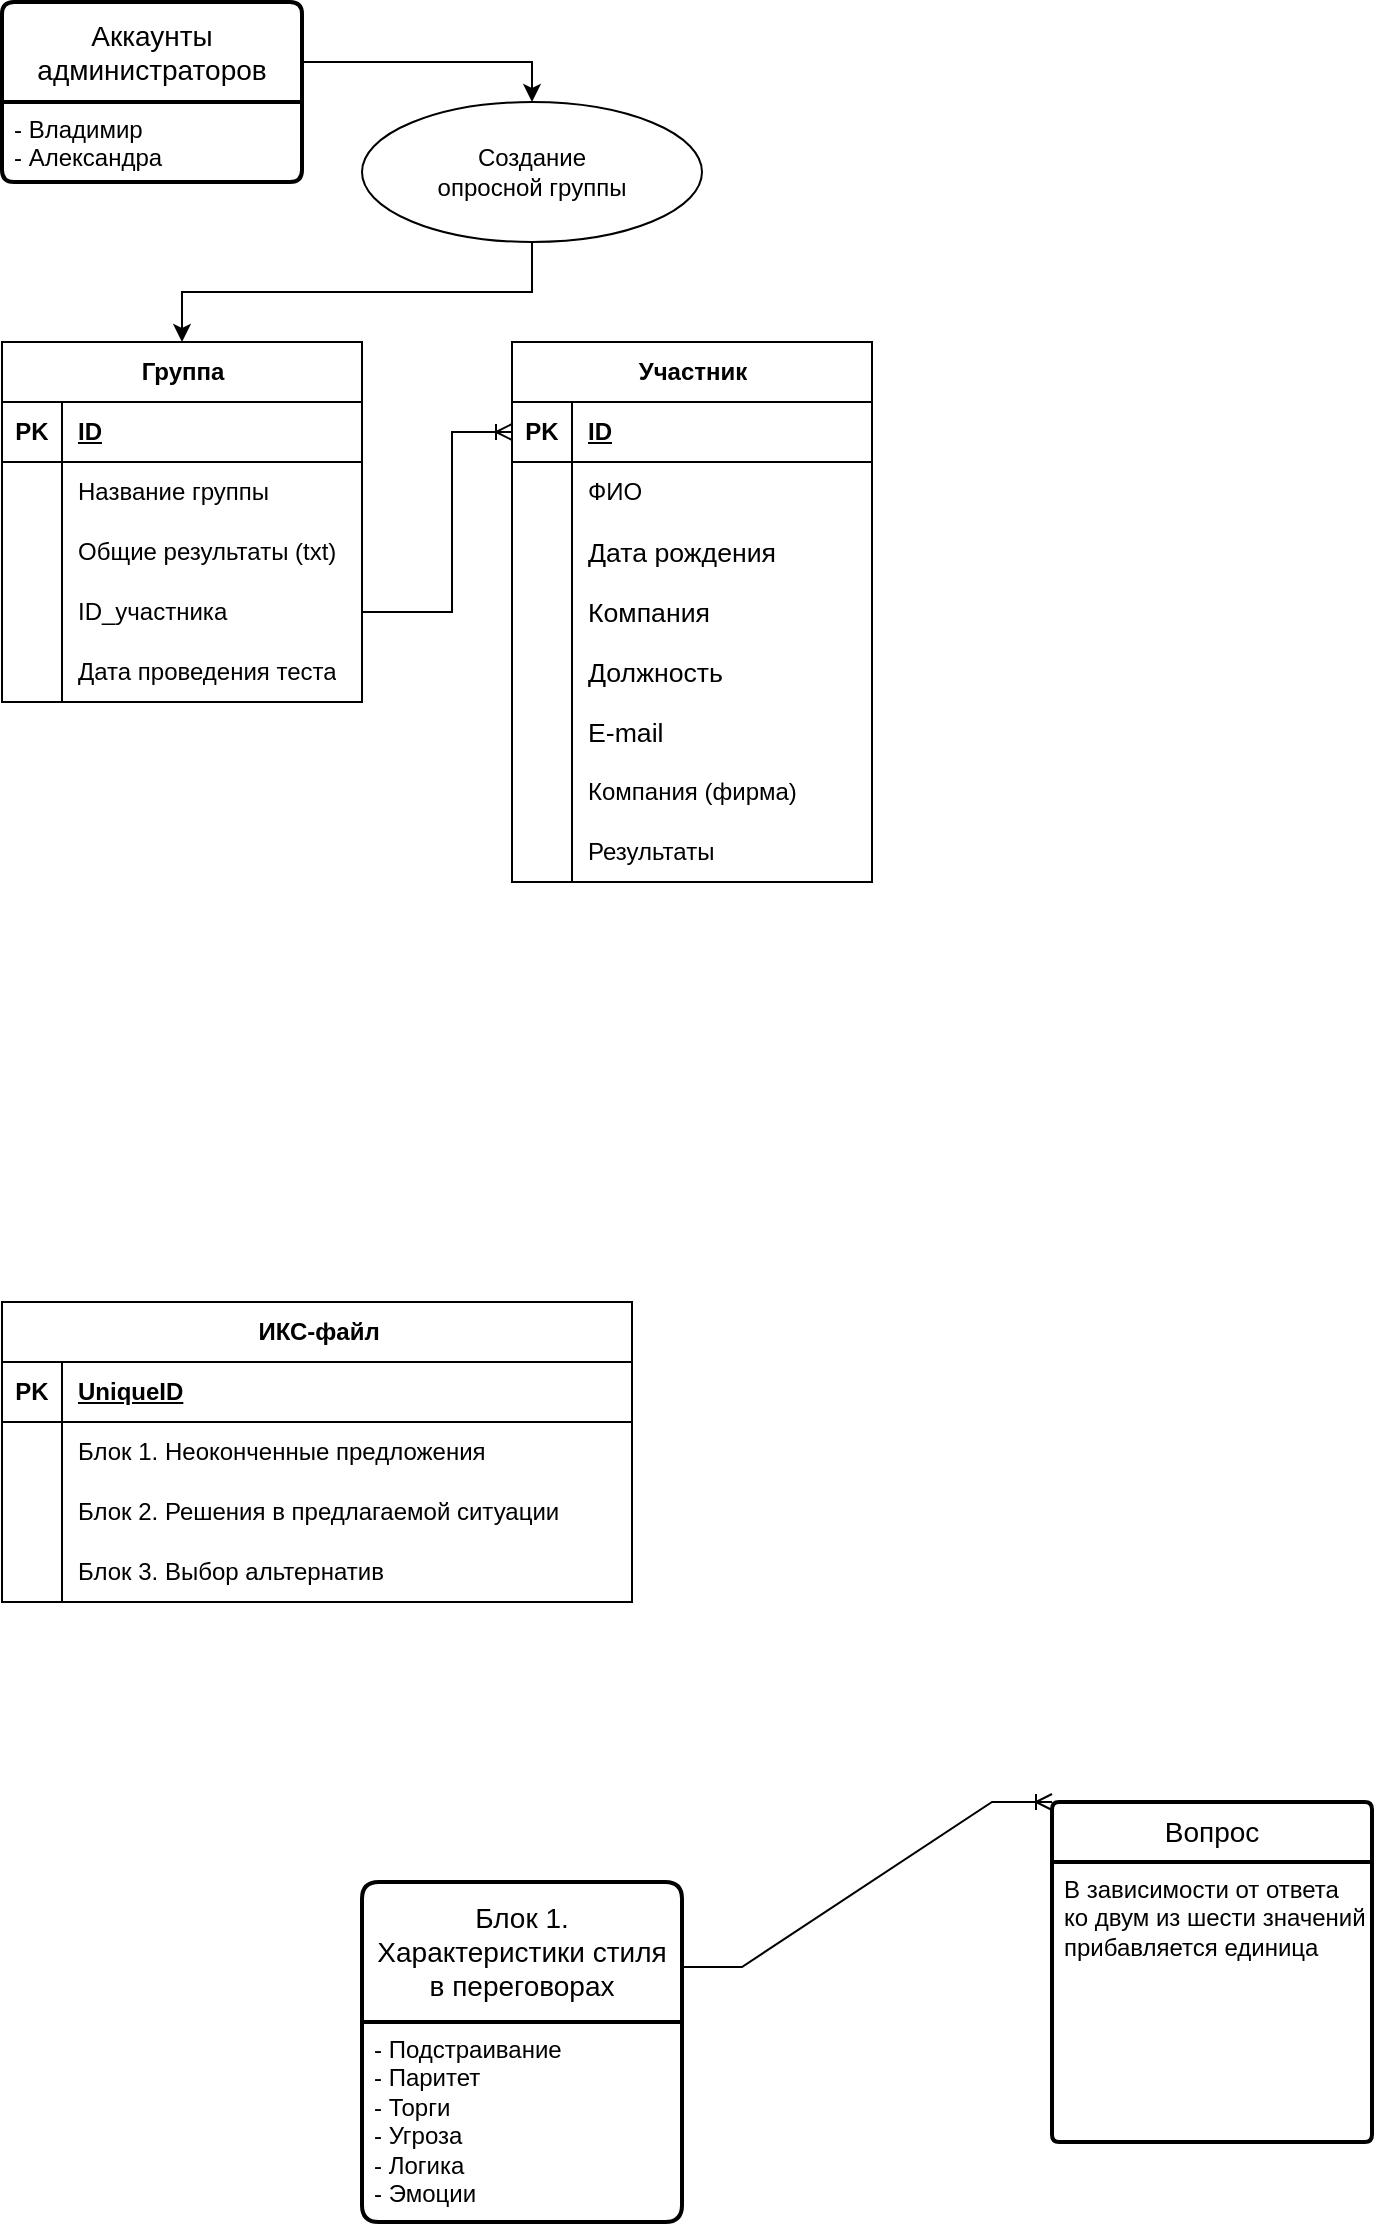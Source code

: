 <mxfile version="24.2.5" type="github">
  <diagram name="Страница — 1" id="jMd7XnvH8LQQWngnc8pW">
    <mxGraphModel dx="977" dy="887" grid="1" gridSize="10" guides="1" tooltips="1" connect="1" arrows="1" fold="1" page="1" pageScale="1" pageWidth="827" pageHeight="1169" math="0" shadow="0">
      <root>
        <mxCell id="0" />
        <mxCell id="1" parent="0" />
        <mxCell id="8nZUkpjNU0nt2u1MXgrm-9" value="Аккаунты администраторов" style="swimlane;childLayout=stackLayout;horizontal=1;startSize=50;horizontalStack=0;rounded=1;fontSize=14;fontStyle=0;strokeWidth=2;resizeParent=0;resizeLast=1;shadow=0;dashed=0;align=center;arcSize=4;whiteSpace=wrap;html=1;" vertex="1" parent="1">
          <mxGeometry x="45" y="50" width="150" height="90" as="geometry" />
        </mxCell>
        <mxCell id="8nZUkpjNU0nt2u1MXgrm-10" value="- Владимир&lt;div&gt;- Александра&lt;/div&gt;" style="align=left;strokeColor=none;fillColor=none;spacingLeft=4;fontSize=12;verticalAlign=top;resizable=0;rotatable=0;part=1;html=1;" vertex="1" parent="8nZUkpjNU0nt2u1MXgrm-9">
          <mxGeometry y="50" width="150" height="40" as="geometry" />
        </mxCell>
        <mxCell id="8nZUkpjNU0nt2u1MXgrm-11" value="Группа" style="shape=table;startSize=30;container=1;collapsible=1;childLayout=tableLayout;fixedRows=1;rowLines=0;fontStyle=1;align=center;resizeLast=1;html=1;" vertex="1" parent="1">
          <mxGeometry x="45" y="220" width="180" height="180" as="geometry" />
        </mxCell>
        <mxCell id="8nZUkpjNU0nt2u1MXgrm-12" value="" style="shape=tableRow;horizontal=0;startSize=0;swimlaneHead=0;swimlaneBody=0;fillColor=none;collapsible=0;dropTarget=0;points=[[0,0.5],[1,0.5]];portConstraint=eastwest;top=0;left=0;right=0;bottom=1;" vertex="1" parent="8nZUkpjNU0nt2u1MXgrm-11">
          <mxGeometry y="30" width="180" height="30" as="geometry" />
        </mxCell>
        <mxCell id="8nZUkpjNU0nt2u1MXgrm-13" value="PK" style="shape=partialRectangle;connectable=0;fillColor=none;top=0;left=0;bottom=0;right=0;fontStyle=1;overflow=hidden;whiteSpace=wrap;html=1;" vertex="1" parent="8nZUkpjNU0nt2u1MXgrm-12">
          <mxGeometry width="30" height="30" as="geometry">
            <mxRectangle width="30" height="30" as="alternateBounds" />
          </mxGeometry>
        </mxCell>
        <mxCell id="8nZUkpjNU0nt2u1MXgrm-14" value="ID" style="shape=partialRectangle;connectable=0;fillColor=none;top=0;left=0;bottom=0;right=0;align=left;spacingLeft=6;fontStyle=5;overflow=hidden;whiteSpace=wrap;html=1;" vertex="1" parent="8nZUkpjNU0nt2u1MXgrm-12">
          <mxGeometry x="30" width="150" height="30" as="geometry">
            <mxRectangle width="150" height="30" as="alternateBounds" />
          </mxGeometry>
        </mxCell>
        <mxCell id="8nZUkpjNU0nt2u1MXgrm-15" value="" style="shape=tableRow;horizontal=0;startSize=0;swimlaneHead=0;swimlaneBody=0;fillColor=none;collapsible=0;dropTarget=0;points=[[0,0.5],[1,0.5]];portConstraint=eastwest;top=0;left=0;right=0;bottom=0;" vertex="1" parent="8nZUkpjNU0nt2u1MXgrm-11">
          <mxGeometry y="60" width="180" height="30" as="geometry" />
        </mxCell>
        <mxCell id="8nZUkpjNU0nt2u1MXgrm-16" value="" style="shape=partialRectangle;connectable=0;fillColor=none;top=0;left=0;bottom=0;right=0;editable=1;overflow=hidden;whiteSpace=wrap;html=1;" vertex="1" parent="8nZUkpjNU0nt2u1MXgrm-15">
          <mxGeometry width="30" height="30" as="geometry">
            <mxRectangle width="30" height="30" as="alternateBounds" />
          </mxGeometry>
        </mxCell>
        <mxCell id="8nZUkpjNU0nt2u1MXgrm-17" value="Название группы" style="shape=partialRectangle;connectable=0;fillColor=none;top=0;left=0;bottom=0;right=0;align=left;spacingLeft=6;overflow=hidden;whiteSpace=wrap;html=1;" vertex="1" parent="8nZUkpjNU0nt2u1MXgrm-15">
          <mxGeometry x="30" width="150" height="30" as="geometry">
            <mxRectangle width="150" height="30" as="alternateBounds" />
          </mxGeometry>
        </mxCell>
        <mxCell id="8nZUkpjNU0nt2u1MXgrm-18" value="" style="shape=tableRow;horizontal=0;startSize=0;swimlaneHead=0;swimlaneBody=0;fillColor=none;collapsible=0;dropTarget=0;points=[[0,0.5],[1,0.5]];portConstraint=eastwest;top=0;left=0;right=0;bottom=0;" vertex="1" parent="8nZUkpjNU0nt2u1MXgrm-11">
          <mxGeometry y="90" width="180" height="30" as="geometry" />
        </mxCell>
        <mxCell id="8nZUkpjNU0nt2u1MXgrm-19" value="" style="shape=partialRectangle;connectable=0;fillColor=none;top=0;left=0;bottom=0;right=0;editable=1;overflow=hidden;whiteSpace=wrap;html=1;" vertex="1" parent="8nZUkpjNU0nt2u1MXgrm-18">
          <mxGeometry width="30" height="30" as="geometry">
            <mxRectangle width="30" height="30" as="alternateBounds" />
          </mxGeometry>
        </mxCell>
        <mxCell id="8nZUkpjNU0nt2u1MXgrm-20" value="Общие результаты (txt)" style="shape=partialRectangle;connectable=0;fillColor=none;top=0;left=0;bottom=0;right=0;align=left;spacingLeft=6;overflow=hidden;whiteSpace=wrap;html=1;" vertex="1" parent="8nZUkpjNU0nt2u1MXgrm-18">
          <mxGeometry x="30" width="150" height="30" as="geometry">
            <mxRectangle width="150" height="30" as="alternateBounds" />
          </mxGeometry>
        </mxCell>
        <mxCell id="8nZUkpjNU0nt2u1MXgrm-21" value="" style="shape=tableRow;horizontal=0;startSize=0;swimlaneHead=0;swimlaneBody=0;fillColor=none;collapsible=0;dropTarget=0;points=[[0,0.5],[1,0.5]];portConstraint=eastwest;top=0;left=0;right=0;bottom=0;" vertex="1" parent="8nZUkpjNU0nt2u1MXgrm-11">
          <mxGeometry y="120" width="180" height="30" as="geometry" />
        </mxCell>
        <mxCell id="8nZUkpjNU0nt2u1MXgrm-22" value="" style="shape=partialRectangle;connectable=0;fillColor=none;top=0;left=0;bottom=0;right=0;editable=1;overflow=hidden;whiteSpace=wrap;html=1;" vertex="1" parent="8nZUkpjNU0nt2u1MXgrm-21">
          <mxGeometry width="30" height="30" as="geometry">
            <mxRectangle width="30" height="30" as="alternateBounds" />
          </mxGeometry>
        </mxCell>
        <mxCell id="8nZUkpjNU0nt2u1MXgrm-23" value="ID_участника" style="shape=partialRectangle;connectable=0;fillColor=none;top=0;left=0;bottom=0;right=0;align=left;spacingLeft=6;overflow=hidden;whiteSpace=wrap;html=1;" vertex="1" parent="8nZUkpjNU0nt2u1MXgrm-21">
          <mxGeometry x="30" width="150" height="30" as="geometry">
            <mxRectangle width="150" height="30" as="alternateBounds" />
          </mxGeometry>
        </mxCell>
        <mxCell id="8nZUkpjNU0nt2u1MXgrm-57" value="" style="shape=tableRow;horizontal=0;startSize=0;swimlaneHead=0;swimlaneBody=0;fillColor=none;collapsible=0;dropTarget=0;points=[[0,0.5],[1,0.5]];portConstraint=eastwest;top=0;left=0;right=0;bottom=0;" vertex="1" parent="8nZUkpjNU0nt2u1MXgrm-11">
          <mxGeometry y="150" width="180" height="30" as="geometry" />
        </mxCell>
        <mxCell id="8nZUkpjNU0nt2u1MXgrm-58" value="" style="shape=partialRectangle;connectable=0;fillColor=none;top=0;left=0;bottom=0;right=0;editable=1;overflow=hidden;whiteSpace=wrap;html=1;" vertex="1" parent="8nZUkpjNU0nt2u1MXgrm-57">
          <mxGeometry width="30" height="30" as="geometry">
            <mxRectangle width="30" height="30" as="alternateBounds" />
          </mxGeometry>
        </mxCell>
        <mxCell id="8nZUkpjNU0nt2u1MXgrm-59" value="Дата проведения теста" style="shape=partialRectangle;connectable=0;fillColor=none;top=0;left=0;bottom=0;right=0;align=left;spacingLeft=6;overflow=hidden;whiteSpace=wrap;html=1;" vertex="1" parent="8nZUkpjNU0nt2u1MXgrm-57">
          <mxGeometry x="30" width="150" height="30" as="geometry">
            <mxRectangle width="150" height="30" as="alternateBounds" />
          </mxGeometry>
        </mxCell>
        <mxCell id="8nZUkpjNU0nt2u1MXgrm-37" value="Участник" style="shape=table;startSize=30;container=1;collapsible=1;childLayout=tableLayout;fixedRows=1;rowLines=0;fontStyle=1;align=center;resizeLast=1;html=1;" vertex="1" parent="1">
          <mxGeometry x="300" y="220" width="180" height="270" as="geometry" />
        </mxCell>
        <mxCell id="8nZUkpjNU0nt2u1MXgrm-38" value="" style="shape=tableRow;horizontal=0;startSize=0;swimlaneHead=0;swimlaneBody=0;fillColor=none;collapsible=0;dropTarget=0;points=[[0,0.5],[1,0.5]];portConstraint=eastwest;top=0;left=0;right=0;bottom=1;" vertex="1" parent="8nZUkpjNU0nt2u1MXgrm-37">
          <mxGeometry y="30" width="180" height="30" as="geometry" />
        </mxCell>
        <mxCell id="8nZUkpjNU0nt2u1MXgrm-39" value="PK" style="shape=partialRectangle;connectable=0;fillColor=none;top=0;left=0;bottom=0;right=0;fontStyle=1;overflow=hidden;whiteSpace=wrap;html=1;" vertex="1" parent="8nZUkpjNU0nt2u1MXgrm-38">
          <mxGeometry width="30" height="30" as="geometry">
            <mxRectangle width="30" height="30" as="alternateBounds" />
          </mxGeometry>
        </mxCell>
        <mxCell id="8nZUkpjNU0nt2u1MXgrm-40" value="ID" style="shape=partialRectangle;connectable=0;fillColor=none;top=0;left=0;bottom=0;right=0;align=left;spacingLeft=6;fontStyle=5;overflow=hidden;whiteSpace=wrap;html=1;" vertex="1" parent="8nZUkpjNU0nt2u1MXgrm-38">
          <mxGeometry x="30" width="150" height="30" as="geometry">
            <mxRectangle width="150" height="30" as="alternateBounds" />
          </mxGeometry>
        </mxCell>
        <mxCell id="8nZUkpjNU0nt2u1MXgrm-41" value="" style="shape=tableRow;horizontal=0;startSize=0;swimlaneHead=0;swimlaneBody=0;fillColor=none;collapsible=0;dropTarget=0;points=[[0,0.5],[1,0.5]];portConstraint=eastwest;top=0;left=0;right=0;bottom=0;" vertex="1" parent="8nZUkpjNU0nt2u1MXgrm-37">
          <mxGeometry y="60" width="180" height="30" as="geometry" />
        </mxCell>
        <mxCell id="8nZUkpjNU0nt2u1MXgrm-42" value="" style="shape=partialRectangle;connectable=0;fillColor=none;top=0;left=0;bottom=0;right=0;editable=1;overflow=hidden;whiteSpace=wrap;html=1;" vertex="1" parent="8nZUkpjNU0nt2u1MXgrm-41">
          <mxGeometry width="30" height="30" as="geometry">
            <mxRectangle width="30" height="30" as="alternateBounds" />
          </mxGeometry>
        </mxCell>
        <mxCell id="8nZUkpjNU0nt2u1MXgrm-43" value="ФИО" style="shape=partialRectangle;connectable=0;fillColor=none;top=0;left=0;bottom=0;right=0;align=left;spacingLeft=6;overflow=hidden;whiteSpace=wrap;html=1;" vertex="1" parent="8nZUkpjNU0nt2u1MXgrm-41">
          <mxGeometry x="30" width="150" height="30" as="geometry">
            <mxRectangle width="150" height="30" as="alternateBounds" />
          </mxGeometry>
        </mxCell>
        <mxCell id="8nZUkpjNU0nt2u1MXgrm-44" value="" style="shape=tableRow;horizontal=0;startSize=0;swimlaneHead=0;swimlaneBody=0;fillColor=none;collapsible=0;dropTarget=0;points=[[0,0.5],[1,0.5]];portConstraint=eastwest;top=0;left=0;right=0;bottom=0;" vertex="1" parent="8nZUkpjNU0nt2u1MXgrm-37">
          <mxGeometry y="90" width="180" height="30" as="geometry" />
        </mxCell>
        <mxCell id="8nZUkpjNU0nt2u1MXgrm-45" value="" style="shape=partialRectangle;connectable=0;fillColor=none;top=0;left=0;bottom=0;right=0;editable=1;overflow=hidden;whiteSpace=wrap;html=1;" vertex="1" parent="8nZUkpjNU0nt2u1MXgrm-44">
          <mxGeometry width="30" height="30" as="geometry">
            <mxRectangle width="30" height="30" as="alternateBounds" />
          </mxGeometry>
        </mxCell>
        <mxCell id="8nZUkpjNU0nt2u1MXgrm-46" value="&lt;span style=&quot;font-size: 10pt; font-family: Arial, sans-serif;&quot;&gt;Дата рождения&lt;/span&gt;" style="shape=partialRectangle;connectable=0;fillColor=none;top=0;left=0;bottom=0;right=0;align=left;spacingLeft=6;overflow=hidden;whiteSpace=wrap;html=1;" vertex="1" parent="8nZUkpjNU0nt2u1MXgrm-44">
          <mxGeometry x="30" width="150" height="30" as="geometry">
            <mxRectangle width="150" height="30" as="alternateBounds" />
          </mxGeometry>
        </mxCell>
        <mxCell id="8nZUkpjNU0nt2u1MXgrm-47" value="" style="shape=tableRow;horizontal=0;startSize=0;swimlaneHead=0;swimlaneBody=0;fillColor=none;collapsible=0;dropTarget=0;points=[[0,0.5],[1,0.5]];portConstraint=eastwest;top=0;left=0;right=0;bottom=0;" vertex="1" parent="8nZUkpjNU0nt2u1MXgrm-37">
          <mxGeometry y="120" width="180" height="30" as="geometry" />
        </mxCell>
        <mxCell id="8nZUkpjNU0nt2u1MXgrm-48" value="" style="shape=partialRectangle;connectable=0;fillColor=none;top=0;left=0;bottom=0;right=0;editable=1;overflow=hidden;whiteSpace=wrap;html=1;" vertex="1" parent="8nZUkpjNU0nt2u1MXgrm-47">
          <mxGeometry width="30" height="30" as="geometry">
            <mxRectangle width="30" height="30" as="alternateBounds" />
          </mxGeometry>
        </mxCell>
        <mxCell id="8nZUkpjNU0nt2u1MXgrm-49" value="&lt;span style=&quot;font-size: 10pt; font-family: Arial, sans-serif;&quot;&gt;Компания&lt;/span&gt;" style="shape=partialRectangle;connectable=0;fillColor=none;top=0;left=0;bottom=0;right=0;align=left;spacingLeft=6;overflow=hidden;whiteSpace=wrap;html=1;" vertex="1" parent="8nZUkpjNU0nt2u1MXgrm-47">
          <mxGeometry x="30" width="150" height="30" as="geometry">
            <mxRectangle width="150" height="30" as="alternateBounds" />
          </mxGeometry>
        </mxCell>
        <mxCell id="8nZUkpjNU0nt2u1MXgrm-60" value="" style="shape=tableRow;horizontal=0;startSize=0;swimlaneHead=0;swimlaneBody=0;fillColor=none;collapsible=0;dropTarget=0;points=[[0,0.5],[1,0.5]];portConstraint=eastwest;top=0;left=0;right=0;bottom=0;" vertex="1" parent="8nZUkpjNU0nt2u1MXgrm-37">
          <mxGeometry y="150" width="180" height="30" as="geometry" />
        </mxCell>
        <mxCell id="8nZUkpjNU0nt2u1MXgrm-61" value="" style="shape=partialRectangle;connectable=0;fillColor=none;top=0;left=0;bottom=0;right=0;editable=1;overflow=hidden;whiteSpace=wrap;html=1;" vertex="1" parent="8nZUkpjNU0nt2u1MXgrm-60">
          <mxGeometry width="30" height="30" as="geometry">
            <mxRectangle width="30" height="30" as="alternateBounds" />
          </mxGeometry>
        </mxCell>
        <mxCell id="8nZUkpjNU0nt2u1MXgrm-62" value="&lt;span style=&quot;font-size: 10pt; font-family: Arial, sans-serif;&quot;&gt;Должность&amp;nbsp;&lt;/span&gt;" style="shape=partialRectangle;connectable=0;fillColor=none;top=0;left=0;bottom=0;right=0;align=left;spacingLeft=6;overflow=hidden;whiteSpace=wrap;html=1;" vertex="1" parent="8nZUkpjNU0nt2u1MXgrm-60">
          <mxGeometry x="30" width="150" height="30" as="geometry">
            <mxRectangle width="150" height="30" as="alternateBounds" />
          </mxGeometry>
        </mxCell>
        <mxCell id="8nZUkpjNU0nt2u1MXgrm-63" value="" style="shape=tableRow;horizontal=0;startSize=0;swimlaneHead=0;swimlaneBody=0;fillColor=none;collapsible=0;dropTarget=0;points=[[0,0.5],[1,0.5]];portConstraint=eastwest;top=0;left=0;right=0;bottom=0;" vertex="1" parent="8nZUkpjNU0nt2u1MXgrm-37">
          <mxGeometry y="180" width="180" height="30" as="geometry" />
        </mxCell>
        <mxCell id="8nZUkpjNU0nt2u1MXgrm-64" value="" style="shape=partialRectangle;connectable=0;fillColor=none;top=0;left=0;bottom=0;right=0;editable=1;overflow=hidden;whiteSpace=wrap;html=1;" vertex="1" parent="8nZUkpjNU0nt2u1MXgrm-63">
          <mxGeometry width="30" height="30" as="geometry">
            <mxRectangle width="30" height="30" as="alternateBounds" />
          </mxGeometry>
        </mxCell>
        <mxCell id="8nZUkpjNU0nt2u1MXgrm-65" value="&lt;span style=&quot;font-size: 10pt; font-family: Arial, sans-serif;&quot;&gt;E-mail&lt;/span&gt;" style="shape=partialRectangle;connectable=0;fillColor=none;top=0;left=0;bottom=0;right=0;align=left;spacingLeft=6;overflow=hidden;whiteSpace=wrap;html=1;" vertex="1" parent="8nZUkpjNU0nt2u1MXgrm-63">
          <mxGeometry x="30" width="150" height="30" as="geometry">
            <mxRectangle width="150" height="30" as="alternateBounds" />
          </mxGeometry>
        </mxCell>
        <mxCell id="8nZUkpjNU0nt2u1MXgrm-66" value="" style="shape=tableRow;horizontal=0;startSize=0;swimlaneHead=0;swimlaneBody=0;fillColor=none;collapsible=0;dropTarget=0;points=[[0,0.5],[1,0.5]];portConstraint=eastwest;top=0;left=0;right=0;bottom=0;" vertex="1" parent="8nZUkpjNU0nt2u1MXgrm-37">
          <mxGeometry y="210" width="180" height="30" as="geometry" />
        </mxCell>
        <mxCell id="8nZUkpjNU0nt2u1MXgrm-67" value="" style="shape=partialRectangle;connectable=0;fillColor=none;top=0;left=0;bottom=0;right=0;editable=1;overflow=hidden;whiteSpace=wrap;html=1;" vertex="1" parent="8nZUkpjNU0nt2u1MXgrm-66">
          <mxGeometry width="30" height="30" as="geometry">
            <mxRectangle width="30" height="30" as="alternateBounds" />
          </mxGeometry>
        </mxCell>
        <mxCell id="8nZUkpjNU0nt2u1MXgrm-68" value="Компания (фирма)" style="shape=partialRectangle;connectable=0;fillColor=none;top=0;left=0;bottom=0;right=0;align=left;spacingLeft=6;overflow=hidden;whiteSpace=wrap;html=1;" vertex="1" parent="8nZUkpjNU0nt2u1MXgrm-66">
          <mxGeometry x="30" width="150" height="30" as="geometry">
            <mxRectangle width="150" height="30" as="alternateBounds" />
          </mxGeometry>
        </mxCell>
        <mxCell id="8nZUkpjNU0nt2u1MXgrm-78" value="" style="shape=tableRow;horizontal=0;startSize=0;swimlaneHead=0;swimlaneBody=0;fillColor=none;collapsible=0;dropTarget=0;points=[[0,0.5],[1,0.5]];portConstraint=eastwest;top=0;left=0;right=0;bottom=0;" vertex="1" parent="8nZUkpjNU0nt2u1MXgrm-37">
          <mxGeometry y="240" width="180" height="30" as="geometry" />
        </mxCell>
        <mxCell id="8nZUkpjNU0nt2u1MXgrm-79" value="" style="shape=partialRectangle;connectable=0;fillColor=none;top=0;left=0;bottom=0;right=0;editable=1;overflow=hidden;whiteSpace=wrap;html=1;" vertex="1" parent="8nZUkpjNU0nt2u1MXgrm-78">
          <mxGeometry width="30" height="30" as="geometry">
            <mxRectangle width="30" height="30" as="alternateBounds" />
          </mxGeometry>
        </mxCell>
        <mxCell id="8nZUkpjNU0nt2u1MXgrm-80" value="Результаты" style="shape=partialRectangle;connectable=0;fillColor=none;top=0;left=0;bottom=0;right=0;align=left;spacingLeft=6;overflow=hidden;whiteSpace=wrap;html=1;" vertex="1" parent="8nZUkpjNU0nt2u1MXgrm-78">
          <mxGeometry x="30" width="150" height="30" as="geometry">
            <mxRectangle width="150" height="30" as="alternateBounds" />
          </mxGeometry>
        </mxCell>
        <mxCell id="8nZUkpjNU0nt2u1MXgrm-51" value="Блок 1.&lt;div&gt;Характеристики стиля&lt;/div&gt;&lt;div&gt;в переговорах&lt;/div&gt;" style="swimlane;childLayout=stackLayout;horizontal=1;startSize=70;horizontalStack=0;rounded=1;fontSize=14;fontStyle=0;strokeWidth=2;resizeParent=0;resizeLast=1;shadow=0;dashed=0;align=center;arcSize=4;whiteSpace=wrap;html=1;" vertex="1" parent="1">
          <mxGeometry x="225" y="990" width="160" height="170" as="geometry" />
        </mxCell>
        <mxCell id="8nZUkpjNU0nt2u1MXgrm-52" value="- Подстраивание&lt;div&gt;- Паритет&lt;/div&gt;&lt;div&gt;- Торги&lt;/div&gt;&lt;div&gt;- Угроза&lt;/div&gt;&lt;div&gt;- Логика&lt;/div&gt;&lt;div&gt;- Эмоции&lt;/div&gt;" style="align=left;strokeColor=none;fillColor=none;spacingLeft=4;fontSize=12;verticalAlign=top;resizable=0;rotatable=0;part=1;html=1;" vertex="1" parent="8nZUkpjNU0nt2u1MXgrm-51">
          <mxGeometry y="70" width="160" height="100" as="geometry" />
        </mxCell>
        <mxCell id="8nZUkpjNU0nt2u1MXgrm-54" value="" style="edgeStyle=entityRelationEdgeStyle;fontSize=12;html=1;endArrow=ERoneToMany;rounded=0;exitX=1;exitY=0.25;exitDx=0;exitDy=0;entryX=0;entryY=0;entryDx=0;entryDy=0;" edge="1" parent="1" source="8nZUkpjNU0nt2u1MXgrm-51" target="8nZUkpjNU0nt2u1MXgrm-55">
          <mxGeometry width="100" height="100" relative="1" as="geometry">
            <mxPoint x="560" y="330" as="sourcePoint" />
            <mxPoint x="590" y="190" as="targetPoint" />
          </mxGeometry>
        </mxCell>
        <mxCell id="8nZUkpjNU0nt2u1MXgrm-55" value="Вопрос" style="swimlane;childLayout=stackLayout;horizontal=1;startSize=30;horizontalStack=0;rounded=1;fontSize=14;fontStyle=0;strokeWidth=2;resizeParent=0;resizeLast=1;shadow=0;dashed=0;align=center;arcSize=4;whiteSpace=wrap;html=1;" vertex="1" parent="1">
          <mxGeometry x="570" y="950" width="160" height="170" as="geometry" />
        </mxCell>
        <mxCell id="8nZUkpjNU0nt2u1MXgrm-56" value="В зависимости от ответа&lt;div&gt;ко двум из шести значений&lt;/div&gt;&lt;div&gt;прибавляется единица&lt;/div&gt;" style="align=left;strokeColor=none;fillColor=none;spacingLeft=4;fontSize=12;verticalAlign=top;resizable=0;rotatable=0;part=1;html=1;" vertex="1" parent="8nZUkpjNU0nt2u1MXgrm-55">
          <mxGeometry y="30" width="160" height="140" as="geometry" />
        </mxCell>
        <mxCell id="8nZUkpjNU0nt2u1MXgrm-71" style="edgeStyle=orthogonalEdgeStyle;rounded=0;orthogonalLoop=1;jettySize=auto;html=1;exitX=1;exitY=0;exitDx=0;exitDy=0;entryX=0.5;entryY=0;entryDx=0;entryDy=0;" edge="1" parent="1" source="8nZUkpjNU0nt2u1MXgrm-10" target="8nZUkpjNU0nt2u1MXgrm-72">
          <mxGeometry relative="1" as="geometry">
            <mxPoint x="582.5" y="190" as="targetPoint" />
          </mxGeometry>
        </mxCell>
        <mxCell id="8nZUkpjNU0nt2u1MXgrm-76" style="edgeStyle=orthogonalEdgeStyle;rounded=0;orthogonalLoop=1;jettySize=auto;html=1;entryX=0.5;entryY=0;entryDx=0;entryDy=0;" edge="1" parent="1" source="8nZUkpjNU0nt2u1MXgrm-72" target="8nZUkpjNU0nt2u1MXgrm-11">
          <mxGeometry relative="1" as="geometry" />
        </mxCell>
        <mxCell id="8nZUkpjNU0nt2u1MXgrm-72" value="Создание&lt;div&gt;опросной группы&lt;/div&gt;" style="ellipse;whiteSpace=wrap;html=1;align=center;" vertex="1" parent="1">
          <mxGeometry x="225" y="100" width="170" height="70" as="geometry" />
        </mxCell>
        <mxCell id="8nZUkpjNU0nt2u1MXgrm-75" value="" style="edgeStyle=elbowEdgeStyle;fontSize=12;html=1;endArrow=ERoneToMany;rounded=0;exitX=1;exitY=0.5;exitDx=0;exitDy=0;entryX=0;entryY=0.5;entryDx=0;entryDy=0;" edge="1" parent="1" source="8nZUkpjNU0nt2u1MXgrm-21" target="8nZUkpjNU0nt2u1MXgrm-38">
          <mxGeometry width="100" height="100" relative="1" as="geometry">
            <mxPoint x="330" y="450" as="sourcePoint" />
            <mxPoint x="370" y="600" as="targetPoint" />
            <Array as="points">
              <mxPoint x="270" y="310" />
            </Array>
          </mxGeometry>
        </mxCell>
        <mxCell id="8nZUkpjNU0nt2u1MXgrm-81" value="ИКС-файл" style="shape=table;startSize=30;container=1;collapsible=1;childLayout=tableLayout;fixedRows=1;rowLines=0;fontStyle=1;align=center;resizeLast=1;html=1;" vertex="1" parent="1">
          <mxGeometry x="45" y="700" width="315" height="150" as="geometry" />
        </mxCell>
        <mxCell id="8nZUkpjNU0nt2u1MXgrm-82" value="" style="shape=tableRow;horizontal=0;startSize=0;swimlaneHead=0;swimlaneBody=0;fillColor=none;collapsible=0;dropTarget=0;points=[[0,0.5],[1,0.5]];portConstraint=eastwest;top=0;left=0;right=0;bottom=1;" vertex="1" parent="8nZUkpjNU0nt2u1MXgrm-81">
          <mxGeometry y="30" width="315" height="30" as="geometry" />
        </mxCell>
        <mxCell id="8nZUkpjNU0nt2u1MXgrm-83" value="PK" style="shape=partialRectangle;connectable=0;fillColor=none;top=0;left=0;bottom=0;right=0;fontStyle=1;overflow=hidden;whiteSpace=wrap;html=1;" vertex="1" parent="8nZUkpjNU0nt2u1MXgrm-82">
          <mxGeometry width="30" height="30" as="geometry">
            <mxRectangle width="30" height="30" as="alternateBounds" />
          </mxGeometry>
        </mxCell>
        <mxCell id="8nZUkpjNU0nt2u1MXgrm-84" value="UniqueID" style="shape=partialRectangle;connectable=0;fillColor=none;top=0;left=0;bottom=0;right=0;align=left;spacingLeft=6;fontStyle=5;overflow=hidden;whiteSpace=wrap;html=1;" vertex="1" parent="8nZUkpjNU0nt2u1MXgrm-82">
          <mxGeometry x="30" width="285" height="30" as="geometry">
            <mxRectangle width="285" height="30" as="alternateBounds" />
          </mxGeometry>
        </mxCell>
        <mxCell id="8nZUkpjNU0nt2u1MXgrm-85" value="" style="shape=tableRow;horizontal=0;startSize=0;swimlaneHead=0;swimlaneBody=0;fillColor=none;collapsible=0;dropTarget=0;points=[[0,0.5],[1,0.5]];portConstraint=eastwest;top=0;left=0;right=0;bottom=0;" vertex="1" parent="8nZUkpjNU0nt2u1MXgrm-81">
          <mxGeometry y="60" width="315" height="30" as="geometry" />
        </mxCell>
        <mxCell id="8nZUkpjNU0nt2u1MXgrm-86" value="" style="shape=partialRectangle;connectable=0;fillColor=none;top=0;left=0;bottom=0;right=0;editable=1;overflow=hidden;whiteSpace=wrap;html=1;" vertex="1" parent="8nZUkpjNU0nt2u1MXgrm-85">
          <mxGeometry width="30" height="30" as="geometry">
            <mxRectangle width="30" height="30" as="alternateBounds" />
          </mxGeometry>
        </mxCell>
        <mxCell id="8nZUkpjNU0nt2u1MXgrm-87" value="Блок 1. Неоконченные предложения" style="shape=partialRectangle;connectable=0;fillColor=none;top=0;left=0;bottom=0;right=0;align=left;spacingLeft=6;overflow=hidden;whiteSpace=wrap;html=1;" vertex="1" parent="8nZUkpjNU0nt2u1MXgrm-85">
          <mxGeometry x="30" width="285" height="30" as="geometry">
            <mxRectangle width="285" height="30" as="alternateBounds" />
          </mxGeometry>
        </mxCell>
        <mxCell id="8nZUkpjNU0nt2u1MXgrm-88" value="" style="shape=tableRow;horizontal=0;startSize=0;swimlaneHead=0;swimlaneBody=0;fillColor=none;collapsible=0;dropTarget=0;points=[[0,0.5],[1,0.5]];portConstraint=eastwest;top=0;left=0;right=0;bottom=0;" vertex="1" parent="8nZUkpjNU0nt2u1MXgrm-81">
          <mxGeometry y="90" width="315" height="30" as="geometry" />
        </mxCell>
        <mxCell id="8nZUkpjNU0nt2u1MXgrm-89" value="" style="shape=partialRectangle;connectable=0;fillColor=none;top=0;left=0;bottom=0;right=0;editable=1;overflow=hidden;whiteSpace=wrap;html=1;" vertex="1" parent="8nZUkpjNU0nt2u1MXgrm-88">
          <mxGeometry width="30" height="30" as="geometry">
            <mxRectangle width="30" height="30" as="alternateBounds" />
          </mxGeometry>
        </mxCell>
        <mxCell id="8nZUkpjNU0nt2u1MXgrm-90" value="Блок 2. Решения в предлагаемой ситуации" style="shape=partialRectangle;connectable=0;fillColor=none;top=0;left=0;bottom=0;right=0;align=left;spacingLeft=6;overflow=hidden;whiteSpace=wrap;html=1;" vertex="1" parent="8nZUkpjNU0nt2u1MXgrm-88">
          <mxGeometry x="30" width="285" height="30" as="geometry">
            <mxRectangle width="285" height="30" as="alternateBounds" />
          </mxGeometry>
        </mxCell>
        <mxCell id="8nZUkpjNU0nt2u1MXgrm-91" value="" style="shape=tableRow;horizontal=0;startSize=0;swimlaneHead=0;swimlaneBody=0;fillColor=none;collapsible=0;dropTarget=0;points=[[0,0.5],[1,0.5]];portConstraint=eastwest;top=0;left=0;right=0;bottom=0;" vertex="1" parent="8nZUkpjNU0nt2u1MXgrm-81">
          <mxGeometry y="120" width="315" height="30" as="geometry" />
        </mxCell>
        <mxCell id="8nZUkpjNU0nt2u1MXgrm-92" value="" style="shape=partialRectangle;connectable=0;fillColor=none;top=0;left=0;bottom=0;right=0;editable=1;overflow=hidden;whiteSpace=wrap;html=1;" vertex="1" parent="8nZUkpjNU0nt2u1MXgrm-91">
          <mxGeometry width="30" height="30" as="geometry">
            <mxRectangle width="30" height="30" as="alternateBounds" />
          </mxGeometry>
        </mxCell>
        <mxCell id="8nZUkpjNU0nt2u1MXgrm-93" value="Блок 3. Выбор альтернатив" style="shape=partialRectangle;connectable=0;fillColor=none;top=0;left=0;bottom=0;right=0;align=left;spacingLeft=6;overflow=hidden;whiteSpace=wrap;html=1;" vertex="1" parent="8nZUkpjNU0nt2u1MXgrm-91">
          <mxGeometry x="30" width="285" height="30" as="geometry">
            <mxRectangle width="285" height="30" as="alternateBounds" />
          </mxGeometry>
        </mxCell>
      </root>
    </mxGraphModel>
  </diagram>
</mxfile>
